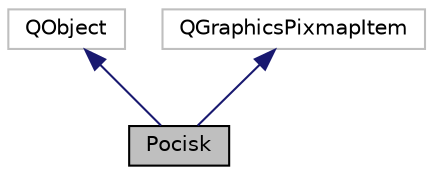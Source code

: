digraph "Pocisk"
{
 // LATEX_PDF_SIZE
  edge [fontname="Helvetica",fontsize="10",labelfontname="Helvetica",labelfontsize="10"];
  node [fontname="Helvetica",fontsize="10",shape=record];
  Node7 [label="Pocisk",height=0.2,width=0.4,color="black", fillcolor="grey75", style="filled", fontcolor="black",tooltip="The Pocisk class Klasa podstawowa zawierajaca wspolne cechy pociskow."];
  Node8 -> Node7 [dir="back",color="midnightblue",fontsize="10",style="solid",fontname="Helvetica"];
  Node8 [label="QObject",height=0.2,width=0.4,color="grey75", fillcolor="white", style="filled",tooltip=" "];
  Node9 -> Node7 [dir="back",color="midnightblue",fontsize="10",style="solid",fontname="Helvetica"];
  Node9 [label="QGraphicsPixmapItem",height=0.2,width=0.4,color="grey75", fillcolor="white", style="filled",tooltip=" "];
}
